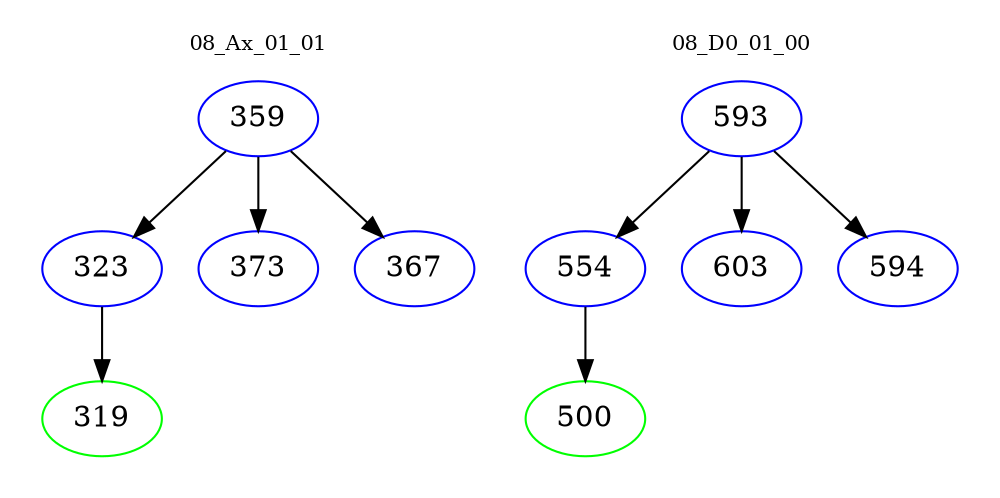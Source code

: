 digraph{
subgraph cluster_0 {
color = white
label = "08_Ax_01_01";
fontsize=10;
T0_359 [label="359", color="blue"]
T0_359 -> T0_323 [color="black"]
T0_323 [label="323", color="blue"]
T0_323 -> T0_319 [color="black"]
T0_319 [label="319", color="green"]
T0_359 -> T0_373 [color="black"]
T0_373 [label="373", color="blue"]
T0_359 -> T0_367 [color="black"]
T0_367 [label="367", color="blue"]
}
subgraph cluster_1 {
color = white
label = "08_D0_01_00";
fontsize=10;
T1_593 [label="593", color="blue"]
T1_593 -> T1_554 [color="black"]
T1_554 [label="554", color="blue"]
T1_554 -> T1_500 [color="black"]
T1_500 [label="500", color="green"]
T1_593 -> T1_603 [color="black"]
T1_603 [label="603", color="blue"]
T1_593 -> T1_594 [color="black"]
T1_594 [label="594", color="blue"]
}
}

